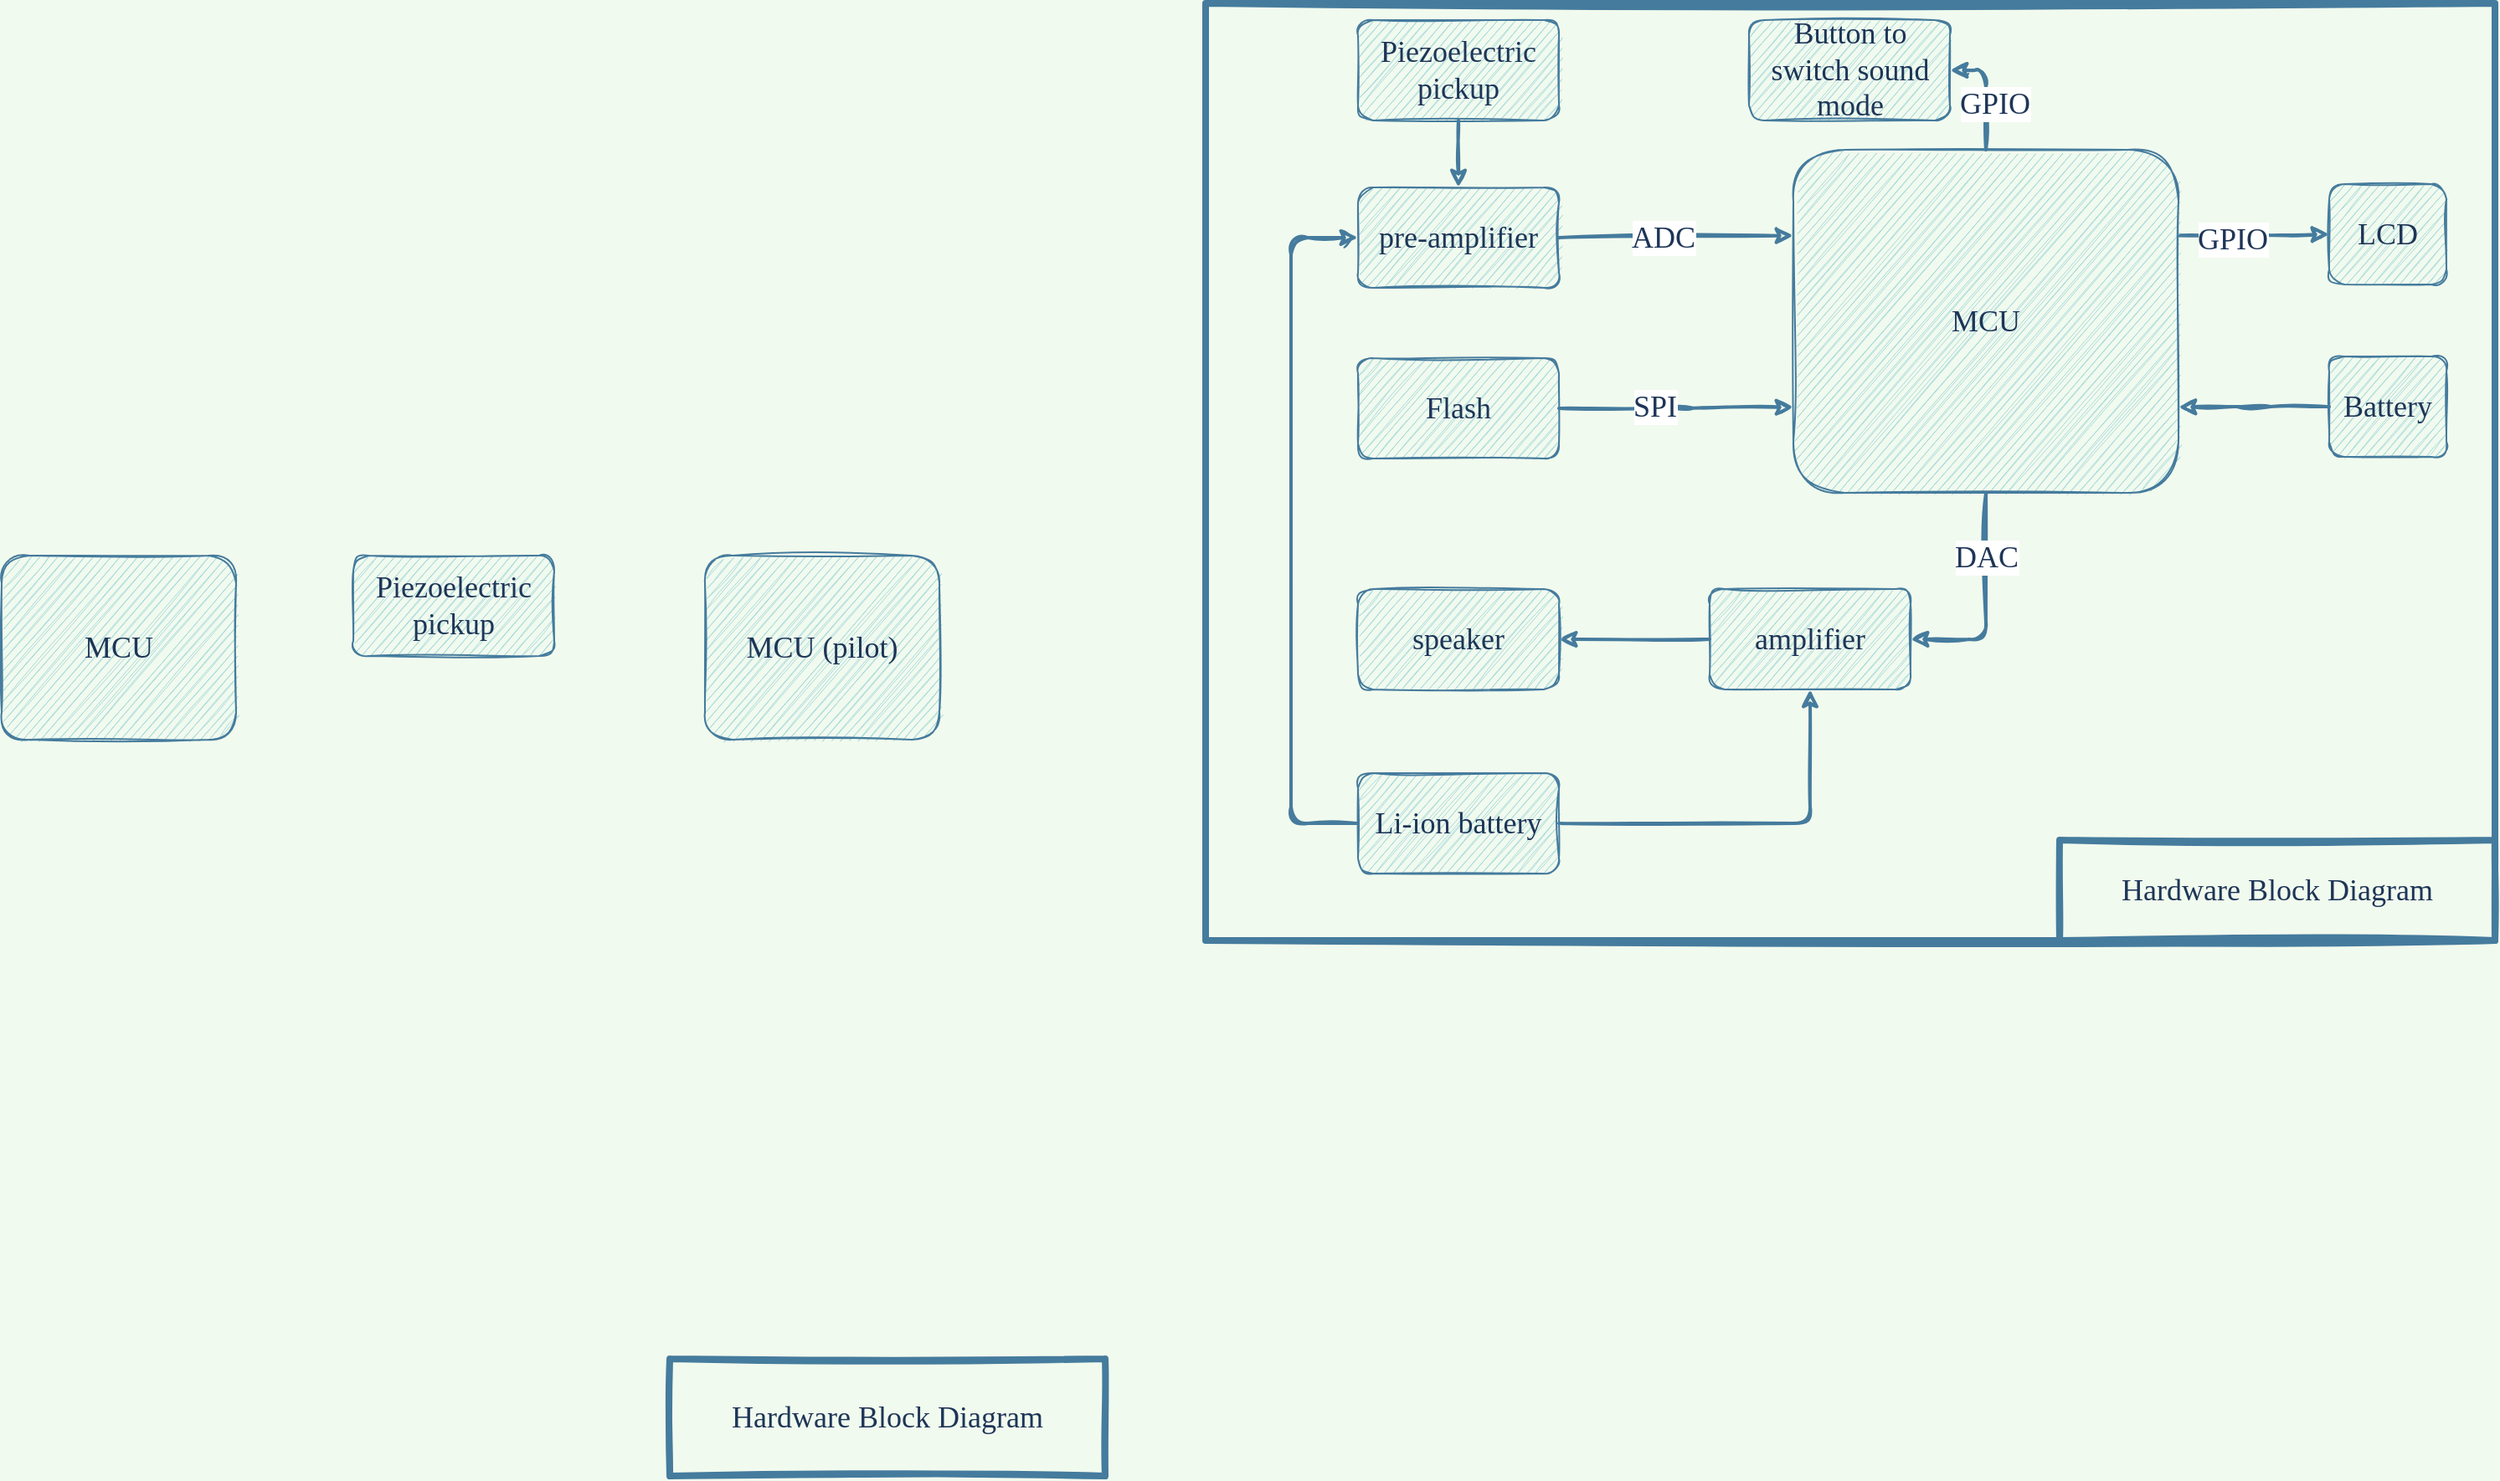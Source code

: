 <mxfile version="16.5.1" type="device"><diagram id="fh3kz13Z7o8pKzMiirxR" name="Page-1"><mxGraphModel dx="3002" dy="1743" grid="1" gridSize="10" guides="1" tooltips="1" connect="1" arrows="1" fold="1" page="1" pageScale="1" pageWidth="827" pageHeight="1169" background="#F1FAEE" math="0" shadow="0"><root><mxCell id="0"/><mxCell id="1" parent="0"/><mxCell id="2atF2CkqEKS1mKft9_3o-8" value="" style="rounded=0;whiteSpace=wrap;html=1;fontColor=#1D3557;strokeColor=#457B9D;fillColor=none;strokeWidth=4;sketch=1;" parent="1" vertex="1"><mxGeometry x="29" y="40" width="770" height="560" as="geometry"/></mxCell><mxCell id="2atF2CkqEKS1mKft9_3o-1" value="&lt;font face=&quot;Computer Modern&quot; style=&quot;font-size: 18px&quot;&gt;Piezoelectric pickup&lt;/font&gt;" style="rounded=1;whiteSpace=wrap;html=1;fillColor=#A8DADC;strokeColor=#457B9D;fontColor=#1D3557;sketch=1;" parent="1" vertex="1"><mxGeometry x="120" y="50" width="120" height="60" as="geometry"/></mxCell><mxCell id="2atF2CkqEKS1mKft9_3o-2" value="&lt;font face=&quot;Computer Modern&quot; style=&quot;font-size: 18px&quot;&gt;pre-amplifier&lt;/font&gt;" style="rounded=1;whiteSpace=wrap;html=1;fillColor=#A8DADC;strokeColor=#457B9D;fontColor=#1D3557;sketch=1;" parent="1" vertex="1"><mxGeometry x="120" y="150" width="120" height="60" as="geometry"/></mxCell><mxCell id="2atF2CkqEKS1mKft9_3o-33" value="GPIO" style="edgeStyle=orthogonalEdgeStyle;curved=0;rounded=1;orthogonalLoop=1;jettySize=auto;html=1;exitX=0.5;exitY=0;exitDx=0;exitDy=0;entryX=1;entryY=0.5;entryDx=0;entryDy=0;fontFamily=Computer Modern;fontSource=https%3A%2F%2Fwww.fontsquirrel.com%2Ffonts%2Fcomputer-modern;fontSize=18;fontColor=#1D3557;strokeColor=#457B9D;strokeWidth=2;fillColor=#A8DADC;sketch=1;" parent="1" source="2atF2CkqEKS1mKft9_3o-3" target="2atF2CkqEKS1mKft9_3o-31" edge="1"><mxGeometry x="-0.203" y="-5" relative="1" as="geometry"><mxPoint as="offset"/></mxGeometry></mxCell><mxCell id="2atF2CkqEKS1mKft9_3o-36" style="edgeStyle=orthogonalEdgeStyle;curved=0;rounded=1;orthogonalLoop=1;jettySize=auto;html=1;exitX=0.5;exitY=1;exitDx=0;exitDy=0;entryX=1;entryY=0.5;entryDx=0;entryDy=0;fontFamily=Computer Modern;fontSource=https%3A%2F%2Fwww.fontsquirrel.com%2Ffonts%2Fcomputer-modern;fontSize=18;fontColor=#1D3557;strokeColor=#457B9D;strokeWidth=2;fillColor=#A8DADC;sketch=1;" parent="1" source="2atF2CkqEKS1mKft9_3o-3" target="2atF2CkqEKS1mKft9_3o-10" edge="1"><mxGeometry relative="1" as="geometry"/></mxCell><mxCell id="2atF2CkqEKS1mKft9_3o-39" value="DAC" style="edgeLabel;html=1;align=center;verticalAlign=middle;resizable=0;points=[];fontSize=18;fontFamily=Computer Modern;fontColor=#1D3557;sketch=1;" parent="2atF2CkqEKS1mKft9_3o-36" vertex="1" connectable="0"><mxGeometry x="-0.153" y="1" relative="1" as="geometry"><mxPoint x="-1" y="-18" as="offset"/></mxGeometry></mxCell><mxCell id="2atF2CkqEKS1mKft9_3o-42" style="edgeStyle=orthogonalEdgeStyle;curved=0;rounded=1;orthogonalLoop=1;jettySize=auto;html=1;exitX=1;exitY=0.25;exitDx=0;exitDy=0;entryX=0;entryY=0.5;entryDx=0;entryDy=0;labelBackgroundColor=#A8DADC;fontFamily=Computer Modern;fontSource=https%3A%2F%2Fwww.fontsquirrel.com%2Ffonts%2Fcomputer-modern;fontSize=18;fontColor=#1D3557;strokeColor=#457B9D;strokeWidth=2;fillColor=#A8DADC;sketch=1;" parent="1" source="2atF2CkqEKS1mKft9_3o-3" target="2atF2CkqEKS1mKft9_3o-40" edge="1"><mxGeometry relative="1" as="geometry"/></mxCell><mxCell id="2atF2CkqEKS1mKft9_3o-43" value="GPIO" style="edgeLabel;html=1;align=center;verticalAlign=middle;resizable=0;points=[];fontSize=18;fontFamily=Computer Modern;fontColor=#1D3557;sketch=1;" parent="2atF2CkqEKS1mKft9_3o-42" vertex="1" connectable="0"><mxGeometry x="-0.295" y="-2" relative="1" as="geometry"><mxPoint as="offset"/></mxGeometry></mxCell><mxCell id="2atF2CkqEKS1mKft9_3o-3" value="&lt;font face=&quot;Computer Modern&quot; style=&quot;font-size: 18px&quot;&gt;MCU&lt;/font&gt;" style="rounded=1;whiteSpace=wrap;html=1;fillColor=#A8DADC;strokeColor=#457B9D;fontColor=#1D3557;sketch=1;" parent="1" vertex="1"><mxGeometry x="380" y="127.5" width="230" height="205" as="geometry"/></mxCell><mxCell id="2atF2CkqEKS1mKft9_3o-6" value="" style="endArrow=classic;html=1;rounded=0;fontFamily=Helvetica;fontSize=18;exitX=0.5;exitY=1;exitDx=0;exitDy=0;entryX=0.5;entryY=0;entryDx=0;entryDy=0;strokeWidth=2;labelBackgroundColor=#F1FAEE;strokeColor=#457B9D;fontColor=#1D3557;sketch=1;" parent="1" source="2atF2CkqEKS1mKft9_3o-1" target="2atF2CkqEKS1mKft9_3o-2" edge="1"><mxGeometry width="50" height="50" relative="1" as="geometry"><mxPoint x="860" y="630" as="sourcePoint"/><mxPoint x="910" y="580" as="targetPoint"/></mxGeometry></mxCell><mxCell id="2atF2CkqEKS1mKft9_3o-9" value="&lt;font face=&quot;Computer Modern&quot; style=&quot;font-size: 18px&quot;&gt;Hardware Block Diagram&lt;/font&gt;" style="rounded=0;whiteSpace=wrap;html=1;fontColor=#1D3557;strokeColor=#457B9D;strokeWidth=4;fillColor=none;sketch=1;" parent="1" vertex="1"><mxGeometry x="539" y="540" width="260" height="60" as="geometry"/></mxCell><mxCell id="2atF2CkqEKS1mKft9_3o-10" value="&lt;font face=&quot;Computer Modern&quot; style=&quot;font-size: 18px&quot;&gt;amplifier&lt;/font&gt;" style="rounded=1;whiteSpace=wrap;html=1;fillColor=#A8DADC;strokeColor=#457B9D;fontColor=#1D3557;sketch=1;" parent="1" vertex="1"><mxGeometry x="330" y="390" width="120" height="60" as="geometry"/></mxCell><mxCell id="2atF2CkqEKS1mKft9_3o-16" value="" style="endArrow=classic;html=1;rounded=0;fontFamily=Computer Modern;fontSize=18;strokeWidth=2;labelBackgroundColor=#F1FAEE;strokeColor=#457B9D;fontColor=#1D3557;entryX=0;entryY=0.25;entryDx=0;entryDy=0;exitX=1;exitY=0.5;exitDx=0;exitDy=0;fontSource=https%3A%2F%2Fwww.fontsquirrel.com%2Ffonts%2Fcomputer-modern;sketch=1;" parent="1" source="2atF2CkqEKS1mKft9_3o-2" target="2atF2CkqEKS1mKft9_3o-3" edge="1"><mxGeometry width="50" height="50" relative="1" as="geometry"><mxPoint x="360" y="260" as="sourcePoint"/><mxPoint x="330" y="230" as="targetPoint"/></mxGeometry></mxCell><mxCell id="2atF2CkqEKS1mKft9_3o-38" value="ADC" style="edgeLabel;html=1;align=center;verticalAlign=middle;resizable=0;points=[];fontSize=18;fontFamily=Computer Modern;fontColor=#1D3557;sketch=1;" parent="2atF2CkqEKS1mKft9_3o-16" vertex="1" connectable="0"><mxGeometry x="-0.118" relative="1" as="geometry"><mxPoint as="offset"/></mxGeometry></mxCell><mxCell id="2atF2CkqEKS1mKft9_3o-22" value="" style="endArrow=classic;html=1;rounded=0;fontFamily=Computer Modern;fontSize=18;strokeWidth=2;labelBackgroundColor=#F1FAEE;strokeColor=#457B9D;fontColor=#1D3557;entryX=1;entryY=0.5;entryDx=0;entryDy=0;fontSource=https%3A%2F%2Fwww.fontsquirrel.com%2Ffonts%2Fcomputer-modern;exitX=0;exitY=0.5;exitDx=0;exitDy=0;sketch=1;" parent="1" source="2atF2CkqEKS1mKft9_3o-10" target="2atF2CkqEKS1mKft9_3o-23" edge="1"><mxGeometry width="50" height="50" relative="1" as="geometry"><mxPoint x="220" y="410" as="sourcePoint"/><mxPoint x="360" y="410" as="targetPoint"/></mxGeometry></mxCell><mxCell id="2atF2CkqEKS1mKft9_3o-23" value="&lt;font face=&quot;Computer Modern&quot; style=&quot;font-size: 18px&quot;&gt;speaker&lt;/font&gt;" style="rounded=1;whiteSpace=wrap;html=1;fillColor=#A8DADC;strokeColor=#457B9D;fontColor=#1D3557;sketch=1;" parent="1" vertex="1"><mxGeometry x="120" y="390" width="120" height="60" as="geometry"/></mxCell><mxCell id="2atF2CkqEKS1mKft9_3o-31" value="&lt;font face=&quot;Computer Modern&quot; style=&quot;font-size: 18px&quot;&gt;Button to switch sound mode&lt;/font&gt;" style="rounded=1;whiteSpace=wrap;html=1;fillColor=#A8DADC;strokeColor=#457B9D;fontColor=#1D3557;sketch=1;" parent="1" vertex="1"><mxGeometry x="353.5" y="50" width="120" height="60" as="geometry"/></mxCell><mxCell id="2atF2CkqEKS1mKft9_3o-40" value="&lt;font face=&quot;Computer Modern&quot; style=&quot;font-size: 18px&quot;&gt;LCD&lt;/font&gt;" style="rounded=1;whiteSpace=wrap;html=1;fillColor=#A8DADC;strokeColor=#457B9D;fontColor=#1D3557;sketch=1;" parent="1" vertex="1"><mxGeometry x="700" y="148" width="70" height="60" as="geometry"/></mxCell><mxCell id="2atF2CkqEKS1mKft9_3o-45" style="edgeStyle=orthogonalEdgeStyle;curved=0;rounded=1;orthogonalLoop=1;jettySize=auto;html=1;entryX=0;entryY=0.75;entryDx=0;entryDy=0;labelBackgroundColor=#A8DADC;fontFamily=Computer Modern;fontSource=https%3A%2F%2Fwww.fontsquirrel.com%2Ffonts%2Fcomputer-modern;fontSize=18;fontColor=#1D3557;strokeColor=#457B9D;strokeWidth=2;fillColor=#A8DADC;sketch=1;" parent="1" source="2atF2CkqEKS1mKft9_3o-44" target="2atF2CkqEKS1mKft9_3o-3" edge="1"><mxGeometry relative="1" as="geometry"/></mxCell><mxCell id="2atF2CkqEKS1mKft9_3o-46" value="SPI" style="edgeLabel;html=1;align=center;verticalAlign=middle;resizable=0;points=[];fontSize=18;fontFamily=Computer Modern;fontColor=#1D3557;sketch=1;" parent="2atF2CkqEKS1mKft9_3o-45" vertex="1" connectable="0"><mxGeometry x="-0.19" y="1" relative="1" as="geometry"><mxPoint as="offset"/></mxGeometry></mxCell><mxCell id="2atF2CkqEKS1mKft9_3o-44" value="&lt;font face=&quot;Computer Modern&quot; style=&quot;font-size: 18px&quot;&gt;Flash&lt;/font&gt;" style="rounded=1;whiteSpace=wrap;html=1;fillColor=#A8DADC;strokeColor=#457B9D;fontColor=#1D3557;sketch=1;" parent="1" vertex="1"><mxGeometry x="120" y="252" width="120" height="60" as="geometry"/></mxCell><mxCell id="2atF2CkqEKS1mKft9_3o-49" style="edgeStyle=orthogonalEdgeStyle;curved=0;rounded=1;orthogonalLoop=1;jettySize=auto;html=1;entryX=0;entryY=0.5;entryDx=0;entryDy=0;labelBackgroundColor=#A8DADC;fontFamily=Computer Modern;fontSource=https%3A%2F%2Fwww.fontsquirrel.com%2Ffonts%2Fcomputer-modern;fontSize=18;fontColor=#1D3557;strokeColor=#457B9D;strokeWidth=2;fillColor=#A8DADC;sketch=1;" parent="1" source="2atF2CkqEKS1mKft9_3o-47" target="2atF2CkqEKS1mKft9_3o-2" edge="1"><mxGeometry relative="1" as="geometry"><Array as="points"><mxPoint x="80" y="530"/><mxPoint x="80" y="180"/></Array></mxGeometry></mxCell><mxCell id="2atF2CkqEKS1mKft9_3o-50" style="edgeStyle=orthogonalEdgeStyle;curved=0;rounded=1;orthogonalLoop=1;jettySize=auto;html=1;entryX=0.5;entryY=1;entryDx=0;entryDy=0;labelBackgroundColor=#A8DADC;fontFamily=Computer Modern;fontSource=https%3A%2F%2Fwww.fontsquirrel.com%2Ffonts%2Fcomputer-modern;fontSize=18;fontColor=#1D3557;strokeColor=#457B9D;strokeWidth=2;fillColor=#A8DADC;sketch=1;" parent="1" source="2atF2CkqEKS1mKft9_3o-47" target="2atF2CkqEKS1mKft9_3o-10" edge="1"><mxGeometry relative="1" as="geometry"/></mxCell><mxCell id="2atF2CkqEKS1mKft9_3o-47" value="&lt;font face=&quot;Computer Modern&quot; style=&quot;font-size: 18px&quot;&gt;Li-ion battery&lt;br&gt;&lt;/font&gt;" style="rounded=1;whiteSpace=wrap;html=1;fillColor=#A8DADC;strokeColor=#457B9D;fontColor=#1D3557;sketch=1;" parent="1" vertex="1"><mxGeometry x="120" y="500" width="120" height="60" as="geometry"/></mxCell><mxCell id="5gWjqNqYP4kcr0PLXRH_-2" style="edgeStyle=orthogonalEdgeStyle;curved=0;rounded=1;orthogonalLoop=1;jettySize=auto;html=1;entryX=1;entryY=0.75;entryDx=0;entryDy=0;labelBackgroundColor=#A8DADC;fontFamily=Computer Modern;fontSource=https%3A%2F%2Fwww.fontsquirrel.com%2Ffonts%2Fcomputer-modern;fontSize=18;fontColor=#1D3557;strokeColor=#457B9D;strokeWidth=2;fillColor=#A8DADC;sketch=1;" parent="1" source="5gWjqNqYP4kcr0PLXRH_-1" target="2atF2CkqEKS1mKft9_3o-3" edge="1"><mxGeometry relative="1" as="geometry"/></mxCell><mxCell id="5gWjqNqYP4kcr0PLXRH_-1" value="&lt;font face=&quot;Computer Modern&quot;&gt;&lt;span style=&quot;font-size: 18px&quot;&gt;Battery&lt;/span&gt;&lt;/font&gt;" style="rounded=1;whiteSpace=wrap;html=1;fillColor=#A8DADC;strokeColor=#457B9D;fontColor=#1D3557;sketch=1;" parent="1" vertex="1"><mxGeometry x="700" y="251" width="70" height="60" as="geometry"/></mxCell><mxCell id="Uzonyh6WQcR22hM6_mPs-10" value="&lt;font face=&quot;Computer Modern&quot; style=&quot;font-size: 18px&quot;&gt;Hardware Block Diagram&lt;/font&gt;" style="rounded=0;whiteSpace=wrap;html=1;fontColor=#1D3557;strokeColor=#457B9D;strokeWidth=4;fillColor=none;sketch=1;" vertex="1" parent="1"><mxGeometry x="-291" y="850" width="260" height="70" as="geometry"/></mxCell><mxCell id="Uzonyh6WQcR22hM6_mPs-31" value="&lt;font face=&quot;Computer Modern&quot; style=&quot;font-size: 18px&quot;&gt;MCU (pilot)&lt;/font&gt;" style="rounded=1;whiteSpace=wrap;html=1;fillColor=#A8DADC;strokeColor=#457B9D;fontColor=#1D3557;sketch=1;" vertex="1" parent="1"><mxGeometry x="-270" y="370" width="140" height="110" as="geometry"/></mxCell><mxCell id="Uzonyh6WQcR22hM6_mPs-33" value="&lt;font face=&quot;Computer Modern&quot; style=&quot;font-size: 18px&quot;&gt;MCU&lt;/font&gt;" style="rounded=1;whiteSpace=wrap;html=1;fillColor=#A8DADC;strokeColor=#457B9D;fontColor=#1D3557;sketch=1;" vertex="1" parent="1"><mxGeometry x="-690" y="370" width="140" height="110" as="geometry"/></mxCell><mxCell id="Uzonyh6WQcR22hM6_mPs-35" value="&lt;font face=&quot;Computer Modern&quot; style=&quot;font-size: 18px&quot;&gt;Piezoelectric pickup&lt;/font&gt;" style="rounded=1;whiteSpace=wrap;html=1;fillColor=#A8DADC;strokeColor=#457B9D;fontColor=#1D3557;sketch=1;" vertex="1" parent="1"><mxGeometry x="-480" y="370" width="120" height="60" as="geometry"/></mxCell></root></mxGraphModel></diagram></mxfile>